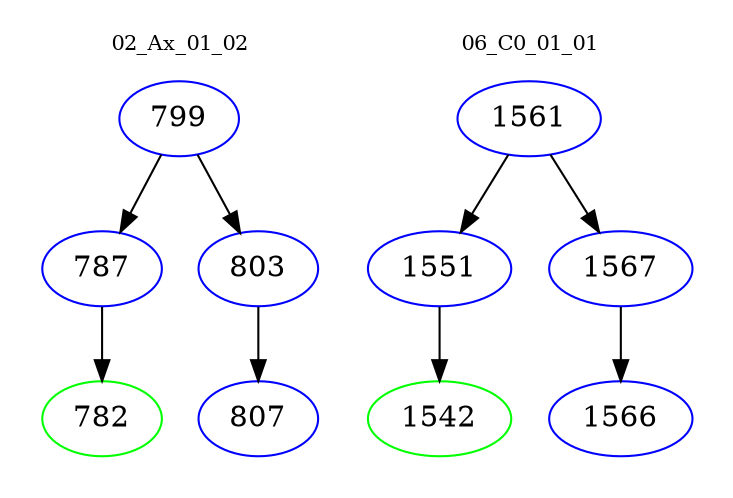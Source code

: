 digraph{
subgraph cluster_0 {
color = white
label = "02_Ax_01_02";
fontsize=10;
T0_799 [label="799", color="blue"]
T0_799 -> T0_787 [color="black"]
T0_787 [label="787", color="blue"]
T0_787 -> T0_782 [color="black"]
T0_782 [label="782", color="green"]
T0_799 -> T0_803 [color="black"]
T0_803 [label="803", color="blue"]
T0_803 -> T0_807 [color="black"]
T0_807 [label="807", color="blue"]
}
subgraph cluster_1 {
color = white
label = "06_C0_01_01";
fontsize=10;
T1_1561 [label="1561", color="blue"]
T1_1561 -> T1_1551 [color="black"]
T1_1551 [label="1551", color="blue"]
T1_1551 -> T1_1542 [color="black"]
T1_1542 [label="1542", color="green"]
T1_1561 -> T1_1567 [color="black"]
T1_1567 [label="1567", color="blue"]
T1_1567 -> T1_1566 [color="black"]
T1_1566 [label="1566", color="blue"]
}
}
